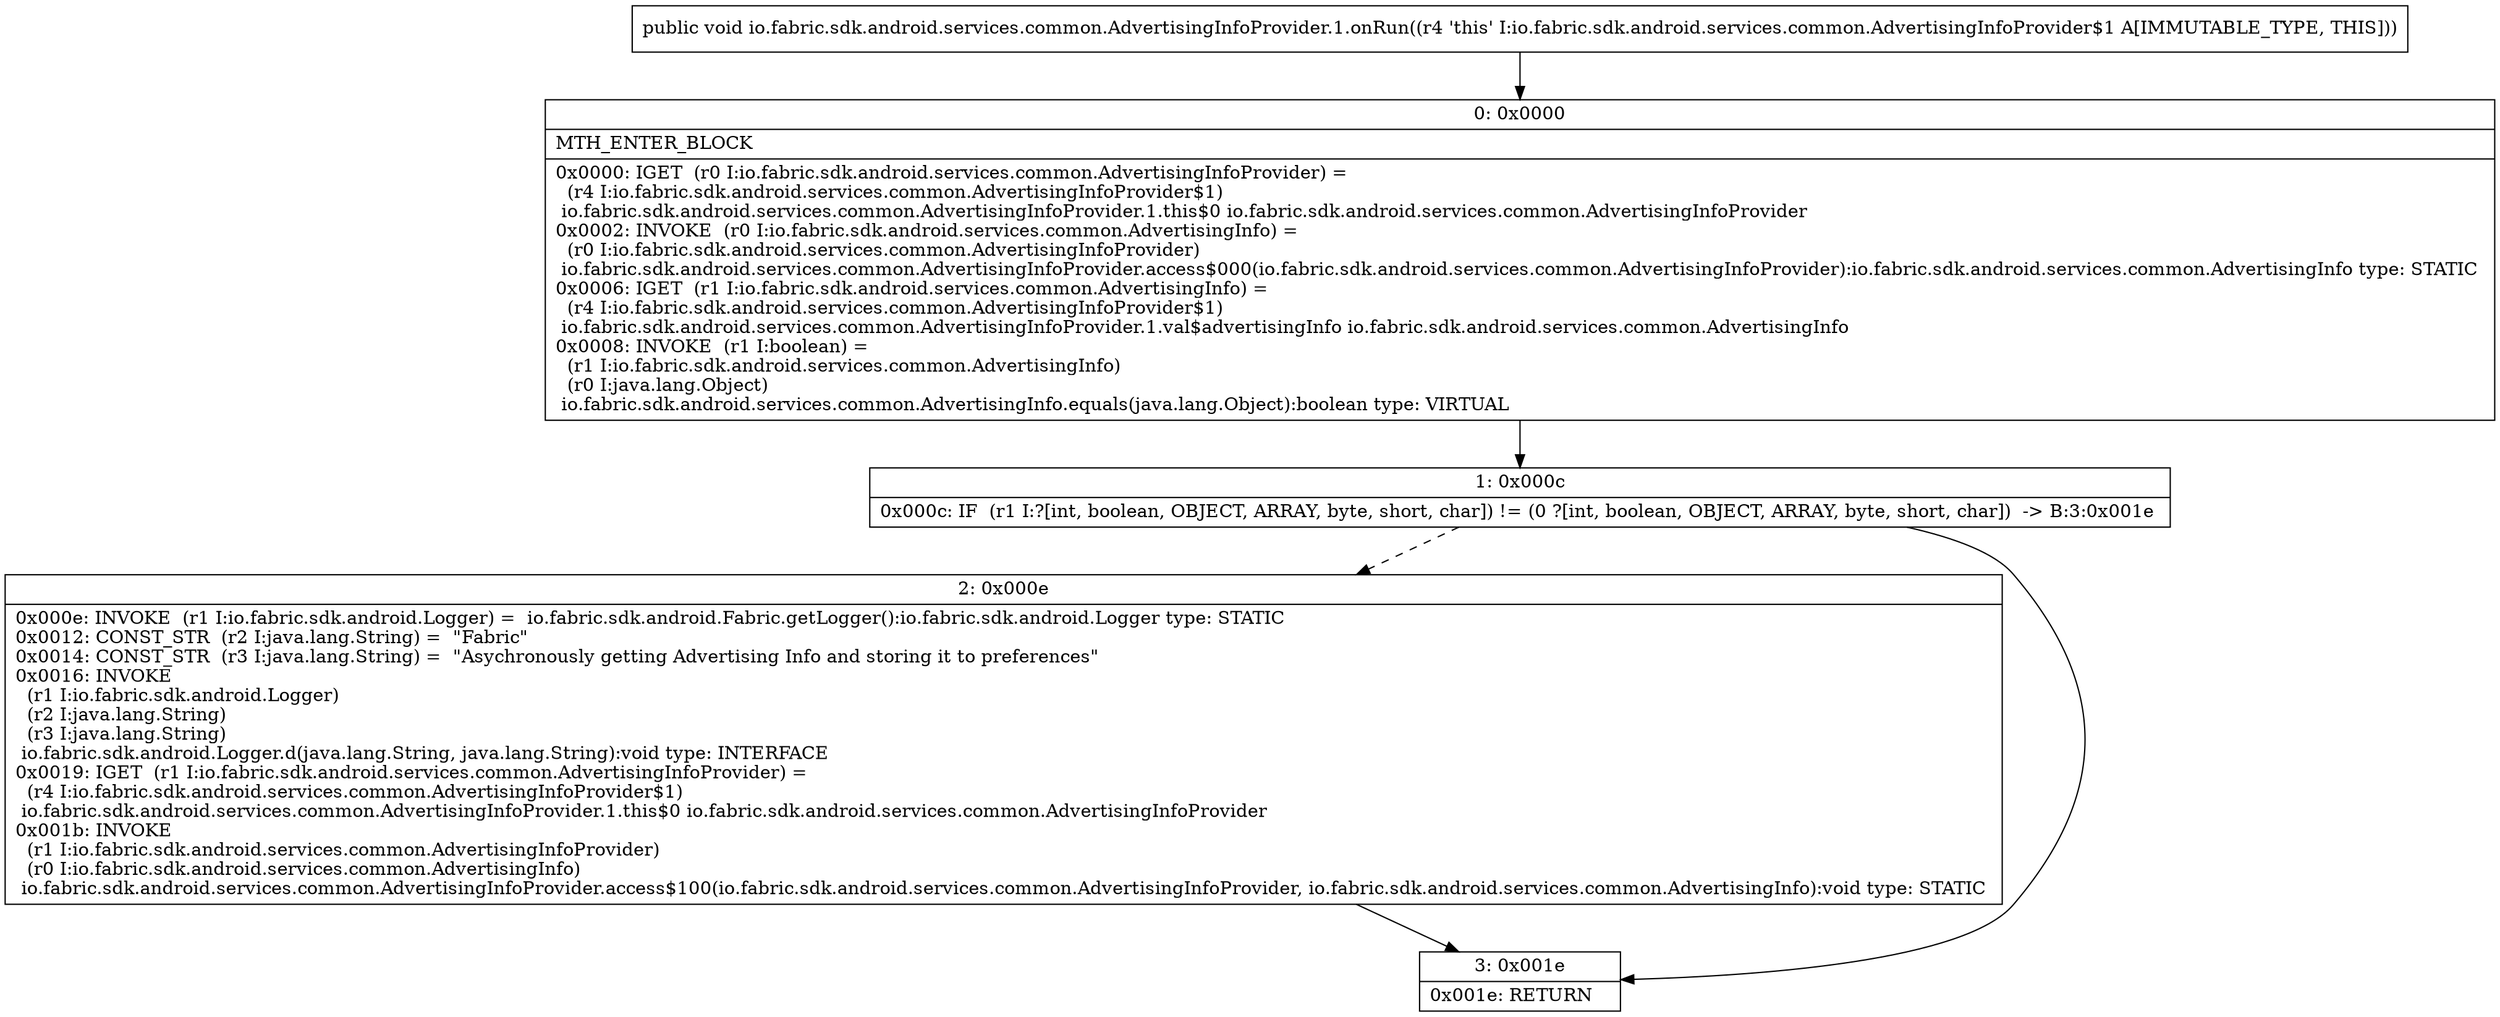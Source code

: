 digraph "CFG forio.fabric.sdk.android.services.common.AdvertisingInfoProvider.1.onRun()V" {
Node_0 [shape=record,label="{0\:\ 0x0000|MTH_ENTER_BLOCK\l|0x0000: IGET  (r0 I:io.fabric.sdk.android.services.common.AdvertisingInfoProvider) = \l  (r4 I:io.fabric.sdk.android.services.common.AdvertisingInfoProvider$1)\l io.fabric.sdk.android.services.common.AdvertisingInfoProvider.1.this$0 io.fabric.sdk.android.services.common.AdvertisingInfoProvider \l0x0002: INVOKE  (r0 I:io.fabric.sdk.android.services.common.AdvertisingInfo) = \l  (r0 I:io.fabric.sdk.android.services.common.AdvertisingInfoProvider)\l io.fabric.sdk.android.services.common.AdvertisingInfoProvider.access$000(io.fabric.sdk.android.services.common.AdvertisingInfoProvider):io.fabric.sdk.android.services.common.AdvertisingInfo type: STATIC \l0x0006: IGET  (r1 I:io.fabric.sdk.android.services.common.AdvertisingInfo) = \l  (r4 I:io.fabric.sdk.android.services.common.AdvertisingInfoProvider$1)\l io.fabric.sdk.android.services.common.AdvertisingInfoProvider.1.val$advertisingInfo io.fabric.sdk.android.services.common.AdvertisingInfo \l0x0008: INVOKE  (r1 I:boolean) = \l  (r1 I:io.fabric.sdk.android.services.common.AdvertisingInfo)\l  (r0 I:java.lang.Object)\l io.fabric.sdk.android.services.common.AdvertisingInfo.equals(java.lang.Object):boolean type: VIRTUAL \l}"];
Node_1 [shape=record,label="{1\:\ 0x000c|0x000c: IF  (r1 I:?[int, boolean, OBJECT, ARRAY, byte, short, char]) != (0 ?[int, boolean, OBJECT, ARRAY, byte, short, char])  \-\> B:3:0x001e \l}"];
Node_2 [shape=record,label="{2\:\ 0x000e|0x000e: INVOKE  (r1 I:io.fabric.sdk.android.Logger) =  io.fabric.sdk.android.Fabric.getLogger():io.fabric.sdk.android.Logger type: STATIC \l0x0012: CONST_STR  (r2 I:java.lang.String) =  \"Fabric\" \l0x0014: CONST_STR  (r3 I:java.lang.String) =  \"Asychronously getting Advertising Info and storing it to preferences\" \l0x0016: INVOKE  \l  (r1 I:io.fabric.sdk.android.Logger)\l  (r2 I:java.lang.String)\l  (r3 I:java.lang.String)\l io.fabric.sdk.android.Logger.d(java.lang.String, java.lang.String):void type: INTERFACE \l0x0019: IGET  (r1 I:io.fabric.sdk.android.services.common.AdvertisingInfoProvider) = \l  (r4 I:io.fabric.sdk.android.services.common.AdvertisingInfoProvider$1)\l io.fabric.sdk.android.services.common.AdvertisingInfoProvider.1.this$0 io.fabric.sdk.android.services.common.AdvertisingInfoProvider \l0x001b: INVOKE  \l  (r1 I:io.fabric.sdk.android.services.common.AdvertisingInfoProvider)\l  (r0 I:io.fabric.sdk.android.services.common.AdvertisingInfo)\l io.fabric.sdk.android.services.common.AdvertisingInfoProvider.access$100(io.fabric.sdk.android.services.common.AdvertisingInfoProvider, io.fabric.sdk.android.services.common.AdvertisingInfo):void type: STATIC \l}"];
Node_3 [shape=record,label="{3\:\ 0x001e|0x001e: RETURN   \l}"];
MethodNode[shape=record,label="{public void io.fabric.sdk.android.services.common.AdvertisingInfoProvider.1.onRun((r4 'this' I:io.fabric.sdk.android.services.common.AdvertisingInfoProvider$1 A[IMMUTABLE_TYPE, THIS])) }"];
MethodNode -> Node_0;
Node_0 -> Node_1;
Node_1 -> Node_2[style=dashed];
Node_1 -> Node_3;
Node_2 -> Node_3;
}

